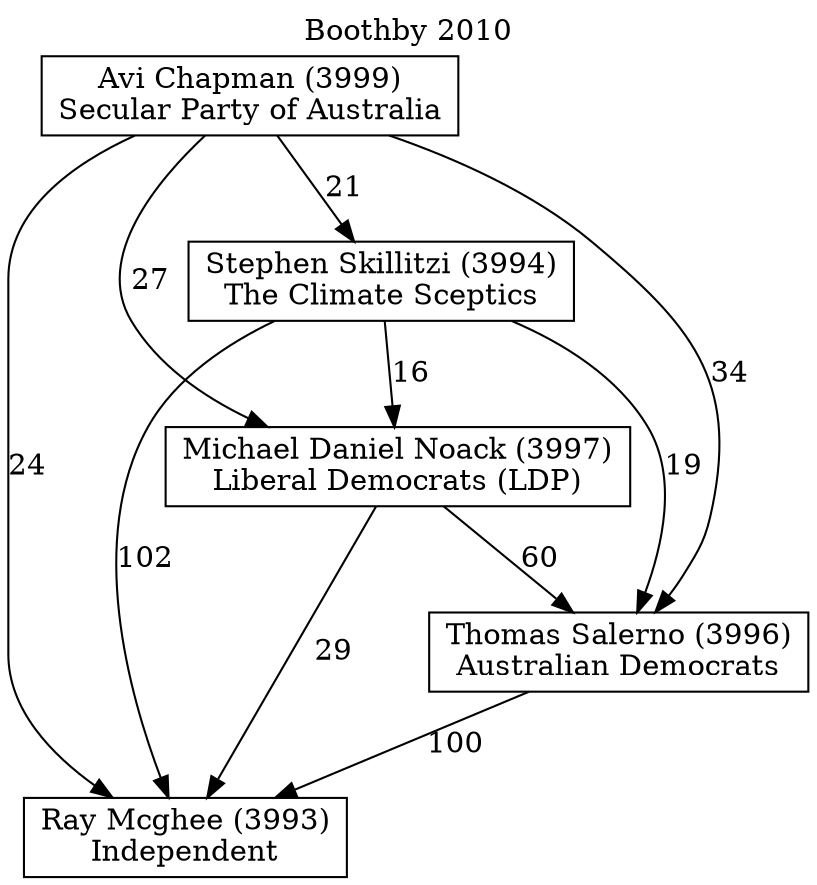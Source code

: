 // House preference flow
digraph "Ray Mcghee (3993)_Boothby_2010" {
	graph [label="Boothby 2010" labelloc=t mclimit=10]
	node [shape=box]
	"Avi Chapman (3999)" [label="Avi Chapman (3999)
Secular Party of Australia"]
	"Michael Daniel Noack (3997)" [label="Michael Daniel Noack (3997)
Liberal Democrats (LDP)"]
	"Ray Mcghee (3993)" [label="Ray Mcghee (3993)
Independent"]
	"Stephen Skillitzi (3994)" [label="Stephen Skillitzi (3994)
The Climate Sceptics"]
	"Thomas Salerno (3996)" [label="Thomas Salerno (3996)
Australian Democrats"]
	"Avi Chapman (3999)" -> "Michael Daniel Noack (3997)" [label=27]
	"Avi Chapman (3999)" -> "Ray Mcghee (3993)" [label=24]
	"Avi Chapman (3999)" -> "Stephen Skillitzi (3994)" [label=21]
	"Avi Chapman (3999)" -> "Thomas Salerno (3996)" [label=34]
	"Michael Daniel Noack (3997)" -> "Ray Mcghee (3993)" [label=29]
	"Michael Daniel Noack (3997)" -> "Thomas Salerno (3996)" [label=60]
	"Stephen Skillitzi (3994)" -> "Michael Daniel Noack (3997)" [label=16]
	"Stephen Skillitzi (3994)" -> "Ray Mcghee (3993)" [label=102]
	"Stephen Skillitzi (3994)" -> "Thomas Salerno (3996)" [label=19]
	"Thomas Salerno (3996)" -> "Ray Mcghee (3993)" [label=100]
}

